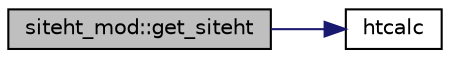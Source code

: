 digraph "siteht_mod::get_siteht"
{
  edge [fontname="Helvetica",fontsize="10",labelfontname="Helvetica",labelfontsize="10"];
  node [fontname="Helvetica",fontsize="10",shape=record];
  rankdir="LR";
  Node1 [label="siteht_mod::get_siteht",height=0.2,width=0.4,color="black", fillcolor="grey75", style="filled", fontcolor="black"];
  Node1 -> Node2 [color="midnightblue",fontsize="10",style="solid",fontname="Helvetica"];
  Node2 [label="htcalc",height=0.2,width=0.4,color="black", fillcolor="white", style="filled",URL="$htcalc_8f.html#a13e03da21d41270c48705a0d8b3dd242",tooltip="Calculate site height. "];
}
